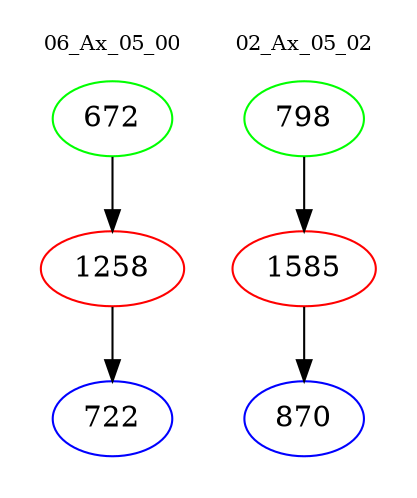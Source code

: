 digraph{
subgraph cluster_0 {
color = white
label = "06_Ax_05_00";
fontsize=10;
T0_672 [label="672", color="green"]
T0_672 -> T0_1258 [color="black"]
T0_1258 [label="1258", color="red"]
T0_1258 -> T0_722 [color="black"]
T0_722 [label="722", color="blue"]
}
subgraph cluster_1 {
color = white
label = "02_Ax_05_02";
fontsize=10;
T1_798 [label="798", color="green"]
T1_798 -> T1_1585 [color="black"]
T1_1585 [label="1585", color="red"]
T1_1585 -> T1_870 [color="black"]
T1_870 [label="870", color="blue"]
}
}
